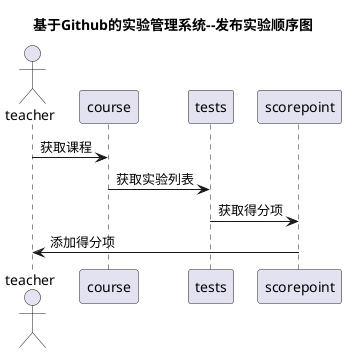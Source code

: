 @startuml
title:基于Github的实验管理系统--发布实验顺序图
actor teacher
participant course
participant tests
participant scorepoint

teacher->course:获取课程
course->tests:获取实验列表
tests->scorepoint:获取得分项
scorepoint->teacher:添加得分项
@enduml
